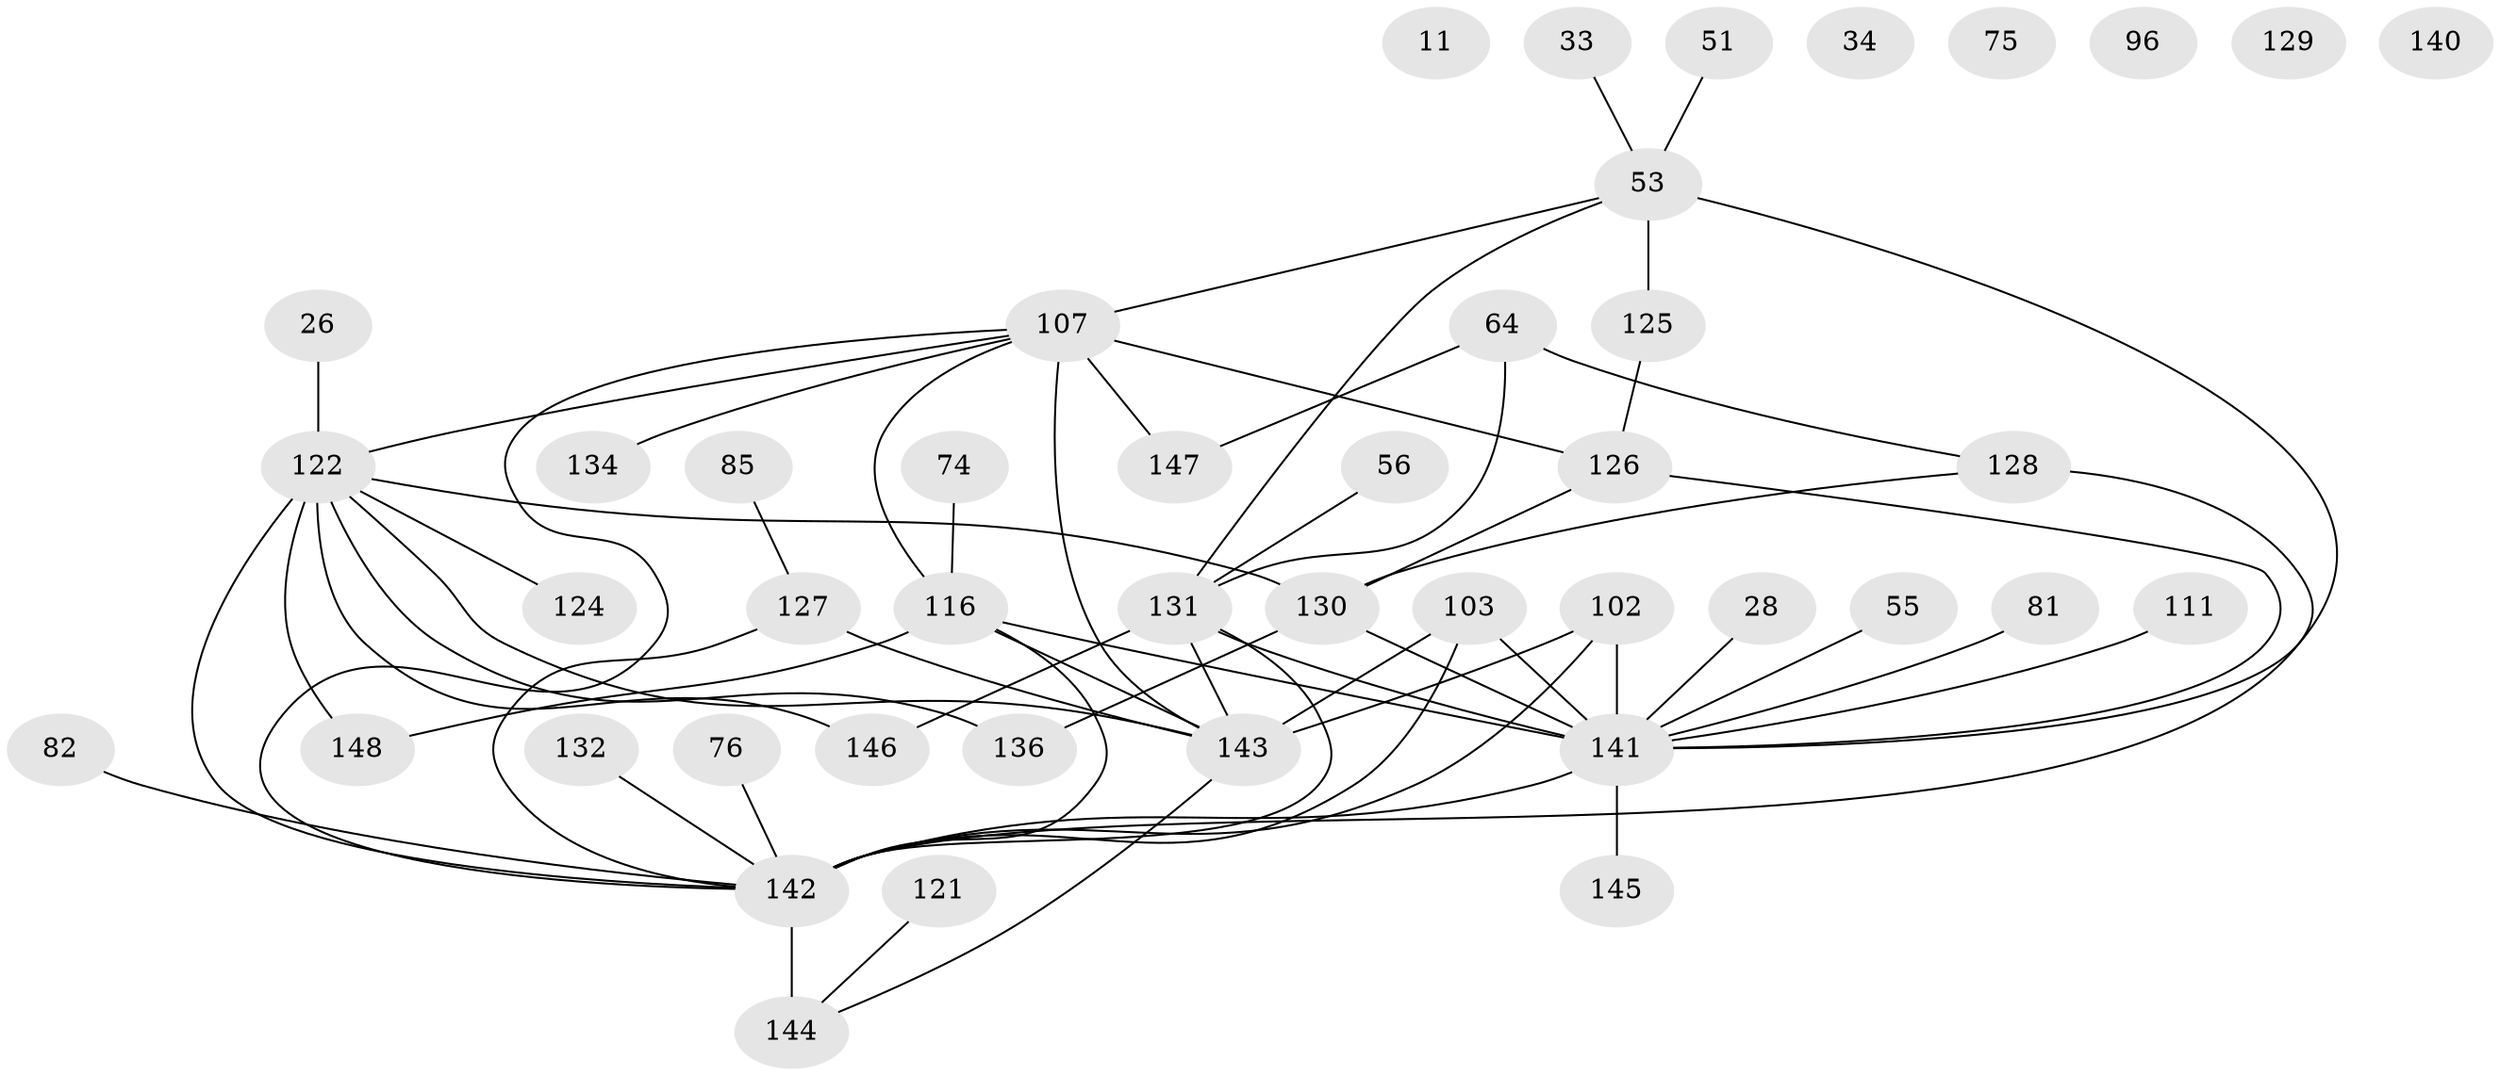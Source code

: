 // original degree distribution, {2: 0.19594594594594594, 1: 0.24324324324324326, 3: 0.22972972972972974, 4: 0.12837837837837837, 5: 0.10810810810810811, 0: 0.04054054054054054, 6: 0.033783783783783786, 7: 0.013513513513513514, 8: 0.006756756756756757}
// Generated by graph-tools (version 1.1) at 2025/44/03/04/25 21:44:05]
// undirected, 44 vertices, 62 edges
graph export_dot {
graph [start="1"]
  node [color=gray90,style=filled];
  11;
  26;
  28;
  33;
  34;
  51;
  53 [super="+12"];
  55 [super="+29"];
  56;
  64;
  74 [super="+65"];
  75;
  76;
  81;
  82 [super="+44"];
  85;
  96;
  102 [super="+70"];
  103 [super="+94+100"];
  107 [super="+73+50"];
  111;
  116 [super="+92+63"];
  121;
  122 [super="+79+46+69+115+105"];
  124;
  125;
  126 [super="+43"];
  127 [super="+90"];
  128 [super="+6+68+108"];
  129;
  130 [super="+52+88"];
  131 [super="+21+84+89+101+112+117"];
  132;
  134;
  136 [super="+13+123+86+78"];
  140;
  141 [super="+47+3+38+133+139+114"];
  142 [super="+91+135+137"];
  143 [super="+41+109+138+99"];
  144 [super="+110+119"];
  145;
  146 [super="+7+17"];
  147 [super="+83+113+48"];
  148 [super="+61"];
  26 -- 122;
  28 -- 141;
  33 -- 53;
  51 -- 53;
  53 -- 107 [weight=2];
  53 -- 125;
  53 -- 141 [weight=3];
  53 -- 131;
  55 -- 141;
  56 -- 131;
  64 -- 147;
  64 -- 128 [weight=2];
  64 -- 131;
  74 -- 116;
  76 -- 142;
  81 -- 141;
  82 -- 142;
  85 -- 127;
  102 -- 141 [weight=2];
  102 -- 142;
  102 -- 143 [weight=2];
  103 -- 141;
  103 -- 142;
  103 -- 143;
  107 -- 134;
  107 -- 126 [weight=3];
  107 -- 122;
  107 -- 147;
  107 -- 116 [weight=2];
  107 -- 142;
  107 -- 143 [weight=2];
  111 -- 141 [weight=3];
  116 -- 148;
  116 -- 141 [weight=3];
  116 -- 142;
  116 -- 143;
  121 -- 144;
  122 -- 130 [weight=2];
  122 -- 143;
  122 -- 148;
  122 -- 124;
  122 -- 142 [weight=5];
  122 -- 136;
  122 -- 146;
  125 -- 126;
  126 -- 130 [weight=3];
  126 -- 141;
  127 -- 143;
  127 -- 142 [weight=3];
  128 -- 130;
  128 -- 142 [weight=3];
  130 -- 141 [weight=2];
  130 -- 136;
  131 -- 146;
  131 -- 141 [weight=2];
  131 -- 142 [weight=2];
  131 -- 143 [weight=4];
  132 -- 142;
  141 -- 145;
  141 -- 142 [weight=3];
  142 -- 144 [weight=3];
  143 -- 144;
}

